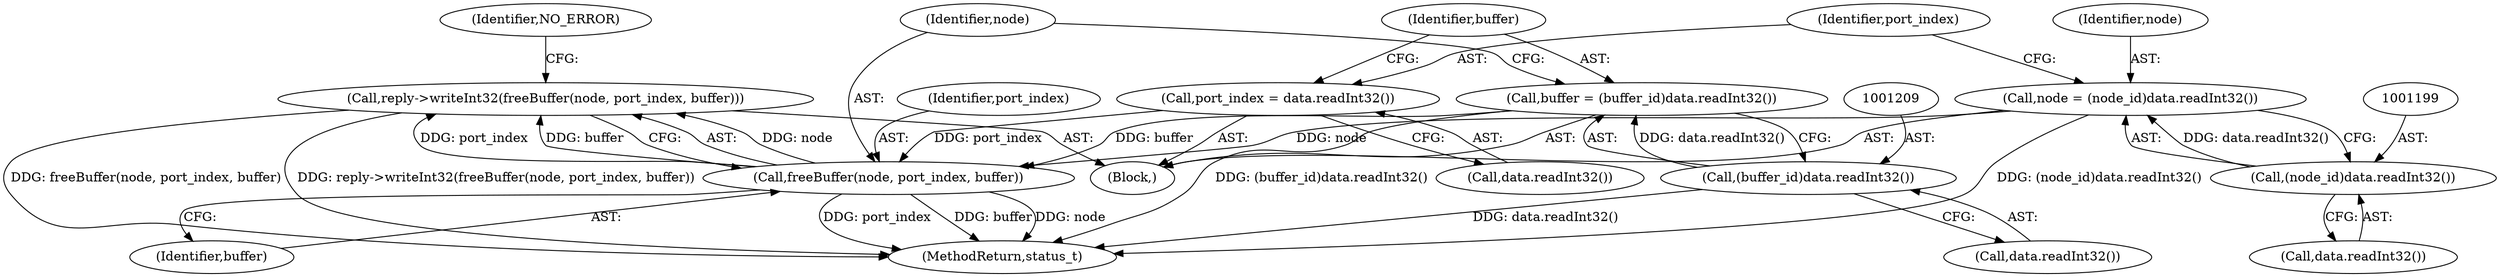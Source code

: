 digraph "0_Android_295c883fe3105b19bcd0f9e07d54c6b589fc5bff@API" {
"1001211" [label="(Call,reply->writeInt32(freeBuffer(node, port_index, buffer)))"];
"1001212" [label="(Call,freeBuffer(node, port_index, buffer))"];
"1001196" [label="(Call,node = (node_id)data.readInt32())"];
"1001198" [label="(Call,(node_id)data.readInt32())"];
"1001202" [label="(Call,port_index = data.readInt32())"];
"1001206" [label="(Call,buffer = (buffer_id)data.readInt32())"];
"1001208" [label="(Call,(buffer_id)data.readInt32())"];
"1001214" [label="(Identifier,port_index)"];
"1001213" [label="(Identifier,node)"];
"1001206" [label="(Call,buffer = (buffer_id)data.readInt32())"];
"1001203" [label="(Identifier,port_index)"];
"1001197" [label="(Identifier,node)"];
"1001215" [label="(Identifier,buffer)"];
"1001204" [label="(Call,data.readInt32())"];
"1001207" [label="(Identifier,buffer)"];
"1001200" [label="(Call,data.readInt32())"];
"1001198" [label="(Call,(node_id)data.readInt32())"];
"1001210" [label="(Call,data.readInt32())"];
"1001196" [label="(Call,node = (node_id)data.readInt32())"];
"1001217" [label="(Identifier,NO_ERROR)"];
"1001211" [label="(Call,reply->writeInt32(freeBuffer(node, port_index, buffer)))"];
"1001202" [label="(Call,port_index = data.readInt32())"];
"1001208" [label="(Call,(buffer_id)data.readInt32())"];
"1001212" [label="(Call,freeBuffer(node, port_index, buffer))"];
"1001190" [label="(Block,)"];
"1001343" [label="(MethodReturn,status_t)"];
"1001211" -> "1001190"  [label="AST: "];
"1001211" -> "1001212"  [label="CFG: "];
"1001212" -> "1001211"  [label="AST: "];
"1001217" -> "1001211"  [label="CFG: "];
"1001211" -> "1001343"  [label="DDG: reply->writeInt32(freeBuffer(node, port_index, buffer))"];
"1001211" -> "1001343"  [label="DDG: freeBuffer(node, port_index, buffer)"];
"1001212" -> "1001211"  [label="DDG: node"];
"1001212" -> "1001211"  [label="DDG: port_index"];
"1001212" -> "1001211"  [label="DDG: buffer"];
"1001212" -> "1001215"  [label="CFG: "];
"1001213" -> "1001212"  [label="AST: "];
"1001214" -> "1001212"  [label="AST: "];
"1001215" -> "1001212"  [label="AST: "];
"1001212" -> "1001343"  [label="DDG: buffer"];
"1001212" -> "1001343"  [label="DDG: node"];
"1001212" -> "1001343"  [label="DDG: port_index"];
"1001196" -> "1001212"  [label="DDG: node"];
"1001202" -> "1001212"  [label="DDG: port_index"];
"1001206" -> "1001212"  [label="DDG: buffer"];
"1001196" -> "1001190"  [label="AST: "];
"1001196" -> "1001198"  [label="CFG: "];
"1001197" -> "1001196"  [label="AST: "];
"1001198" -> "1001196"  [label="AST: "];
"1001203" -> "1001196"  [label="CFG: "];
"1001196" -> "1001343"  [label="DDG: (node_id)data.readInt32()"];
"1001198" -> "1001196"  [label="DDG: data.readInt32()"];
"1001198" -> "1001200"  [label="CFG: "];
"1001199" -> "1001198"  [label="AST: "];
"1001200" -> "1001198"  [label="AST: "];
"1001202" -> "1001190"  [label="AST: "];
"1001202" -> "1001204"  [label="CFG: "];
"1001203" -> "1001202"  [label="AST: "];
"1001204" -> "1001202"  [label="AST: "];
"1001207" -> "1001202"  [label="CFG: "];
"1001206" -> "1001190"  [label="AST: "];
"1001206" -> "1001208"  [label="CFG: "];
"1001207" -> "1001206"  [label="AST: "];
"1001208" -> "1001206"  [label="AST: "];
"1001213" -> "1001206"  [label="CFG: "];
"1001206" -> "1001343"  [label="DDG: (buffer_id)data.readInt32()"];
"1001208" -> "1001206"  [label="DDG: data.readInt32()"];
"1001208" -> "1001210"  [label="CFG: "];
"1001209" -> "1001208"  [label="AST: "];
"1001210" -> "1001208"  [label="AST: "];
"1001208" -> "1001343"  [label="DDG: data.readInt32()"];
}
